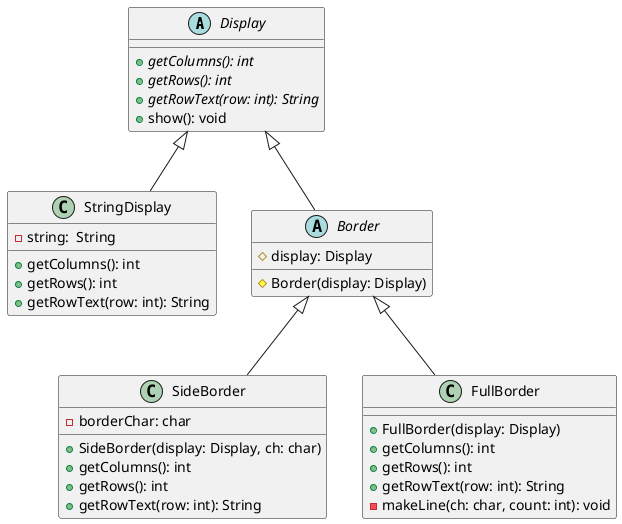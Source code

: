 @startuml

abstract class Display {
    +getColumns(): int {abstract}
    +getRows(): int {abstract}
    +getRowText(row: int): String {abstract}
    +show(): void
}

class StringDisplay extends Display {
    -string:  String

    +getColumns(): int
    +getRows(): int
    +getRowText(row: int): String
}

abstract class Border extends Display {
    #display: Display

    #Border(display: Display)
}

class SideBorder extends Border {
    -borderChar: char

    +SideBorder(display: Display, ch: char)
    +getColumns(): int
    +getRows(): int
    +getRowText(row: int): String
}

class FullBorder extends Border {
    +FullBorder(display: Display)
    +getColumns(): int
    +getRows(): int
    +getRowText(row: int): String
    -makeLine(ch: char, count: int): void
}

@enduml